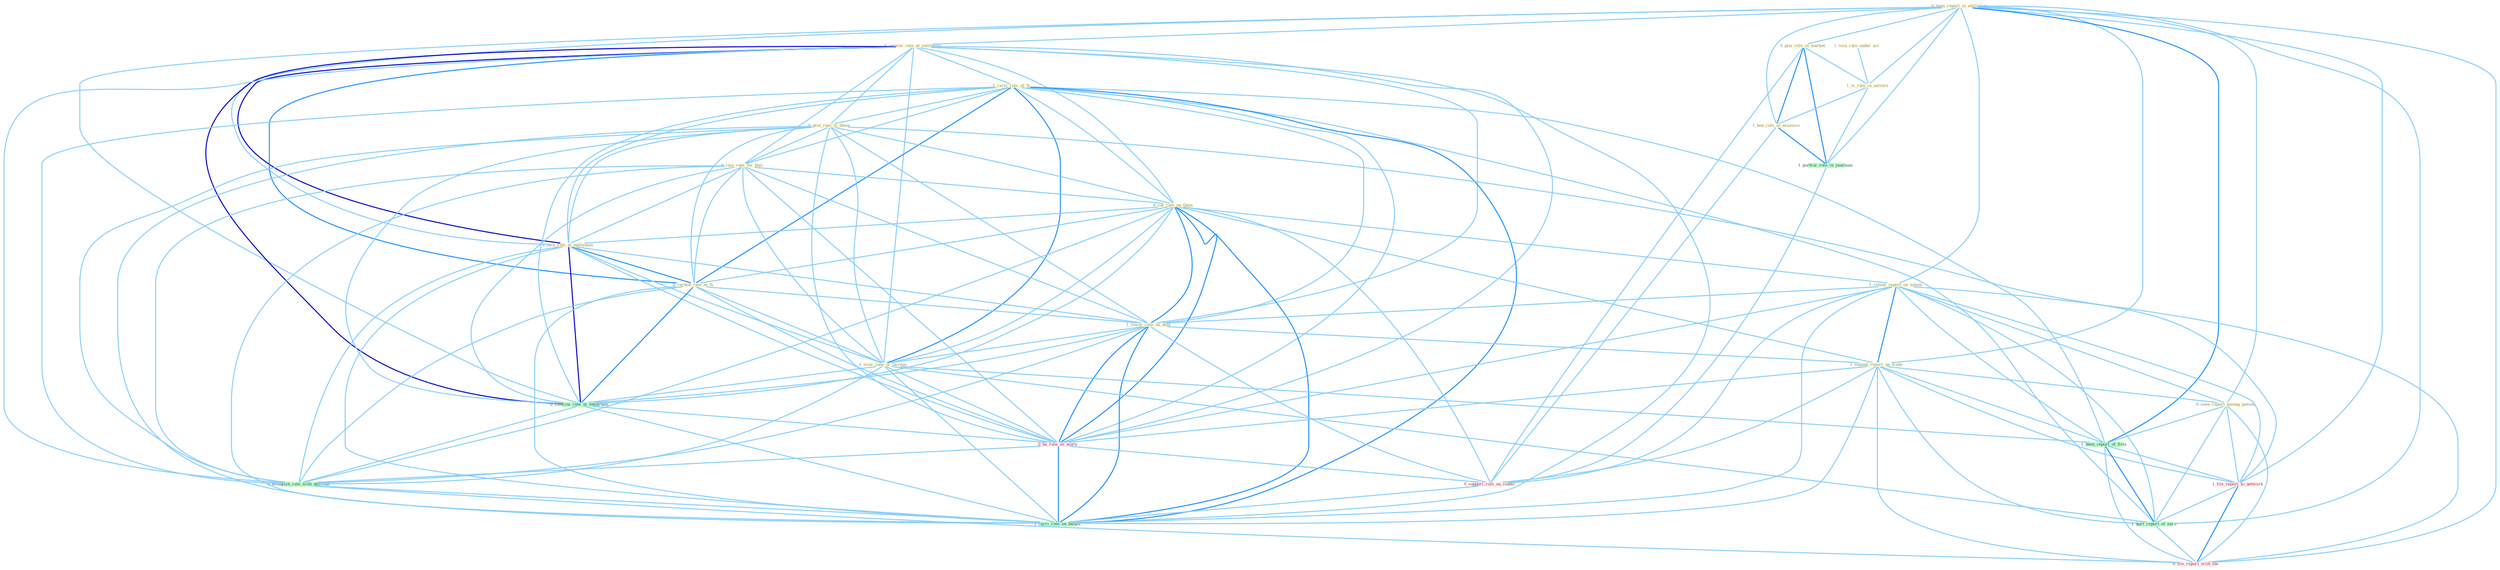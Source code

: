 Graph G{ 
    node
    [shape=polygon,style=filled,width=.5,height=.06,color="#BDFCC9",fixedsize=true,fontsize=4,
    fontcolor="#2f4f4f"];
    {node
    [color="#ffffe0", fontcolor="#8b7d6b"] "0_been_report_in_entitynam " "0_plai_role_in_market " "0_improv_rate_at_entitynam " "1_carri_rate_of_% " "0_give_rate_to_those " "0_rais_rate_for_busi " "0_cut_rate_on_them " "1_issu_rule_under_act " "1_is_rule_in_univers " "1_ban_role_in_assassin " "1_turn_rate_at_entitynam " "1_releas_report_on_extent " "0_reckon_rate_at_% " "1_lower_rate_on_debt " "1_expand_report_on_trade " "0_seen_report_among_patient " "1_slow_rate_of_increas "}
{node [color="#fff0f5", fontcolor="#b22222"] "1_file_report_to_network " "0_ha_rate_on_morn " "0_support_role_on_condit " "0_file_report_with_the "}
edge [color="#B0E2FF"];

	"0_been_report_in_entitynam " -- "0_plai_role_in_market " [w="1", color="#87cefa" ];
	"0_been_report_in_entitynam " -- "0_improv_rate_at_entitynam " [w="1", color="#87cefa" ];
	"0_been_report_in_entitynam " -- "1_is_rule_in_univers " [w="1", color="#87cefa" ];
	"0_been_report_in_entitynam " -- "1_ban_role_in_assassin " [w="1", color="#87cefa" ];
	"0_been_report_in_entitynam " -- "1_turn_rate_at_entitynam " [w="1", color="#87cefa" ];
	"0_been_report_in_entitynam " -- "1_releas_report_on_extent " [w="1", color="#87cefa" ];
	"0_been_report_in_entitynam " -- "1_expand_report_on_trade " [w="1", color="#87cefa" ];
	"0_been_report_in_entitynam " -- "0_seen_report_among_patient " [w="1", color="#87cefa" ];
	"0_been_report_in_entitynam " -- "0_confirm_rate_at_entitynam " [w="1", color="#87cefa" ];
	"0_been_report_in_entitynam " -- "1_been_report_of_firm " [w="2", color="#1e90ff" , len=0.8];
	"0_been_report_in_entitynam " -- "1_file_report_to_network " [w="1", color="#87cefa" ];
	"0_been_report_in_entitynam " -- "1_portrai_role_in_yearnum " [w="1", color="#87cefa" ];
	"0_been_report_in_entitynam " -- "1_hurt_report_of_earn " [w="1", color="#87cefa" ];
	"0_been_report_in_entitynam " -- "0_file_report_with_the " [w="1", color="#87cefa" ];
	"0_plai_role_in_market " -- "1_is_rule_in_univers " [w="1", color="#87cefa" ];
	"0_plai_role_in_market " -- "1_ban_role_in_assassin " [w="2", color="#1e90ff" , len=0.8];
	"0_plai_role_in_market " -- "1_portrai_role_in_yearnum " [w="2", color="#1e90ff" , len=0.8];
	"0_plai_role_in_market " -- "0_support_role_on_condit " [w="1", color="#87cefa" ];
	"0_improv_rate_at_entitynam " -- "1_carri_rate_of_% " [w="1", color="#87cefa" ];
	"0_improv_rate_at_entitynam " -- "0_give_rate_to_those " [w="1", color="#87cefa" ];
	"0_improv_rate_at_entitynam " -- "0_rais_rate_for_busi " [w="1", color="#87cefa" ];
	"0_improv_rate_at_entitynam " -- "0_cut_rate_on_them " [w="1", color="#87cefa" ];
	"0_improv_rate_at_entitynam " -- "1_turn_rate_at_entitynam " [w="3", color="#0000cd" , len=0.6];
	"0_improv_rate_at_entitynam " -- "0_reckon_rate_at_% " [w="2", color="#1e90ff" , len=0.8];
	"0_improv_rate_at_entitynam " -- "1_lower_rate_on_debt " [w="1", color="#87cefa" ];
	"0_improv_rate_at_entitynam " -- "1_slow_rate_of_increas " [w="1", color="#87cefa" ];
	"0_improv_rate_at_entitynam " -- "0_confirm_rate_at_entitynam " [w="3", color="#0000cd" , len=0.6];
	"0_improv_rate_at_entitynam " -- "0_ha_rate_on_morn " [w="1", color="#87cefa" ];
	"0_improv_rate_at_entitynam " -- "0_establish_rate_with_descend " [w="1", color="#87cefa" ];
	"0_improv_rate_at_entitynam " -- "1_carri_rate_on_balanc " [w="1", color="#87cefa" ];
	"1_carri_rate_of_% " -- "0_give_rate_to_those " [w="1", color="#87cefa" ];
	"1_carri_rate_of_% " -- "0_rais_rate_for_busi " [w="1", color="#87cefa" ];
	"1_carri_rate_of_% " -- "0_cut_rate_on_them " [w="1", color="#87cefa" ];
	"1_carri_rate_of_% " -- "1_turn_rate_at_entitynam " [w="1", color="#87cefa" ];
	"1_carri_rate_of_% " -- "0_reckon_rate_at_% " [w="2", color="#1e90ff" , len=0.8];
	"1_carri_rate_of_% " -- "1_lower_rate_on_debt " [w="1", color="#87cefa" ];
	"1_carri_rate_of_% " -- "1_slow_rate_of_increas " [w="2", color="#1e90ff" , len=0.8];
	"1_carri_rate_of_% " -- "0_confirm_rate_at_entitynam " [w="1", color="#87cefa" ];
	"1_carri_rate_of_% " -- "1_been_report_of_firm " [w="1", color="#87cefa" ];
	"1_carri_rate_of_% " -- "0_ha_rate_on_morn " [w="1", color="#87cefa" ];
	"1_carri_rate_of_% " -- "1_hurt_report_of_earn " [w="1", color="#87cefa" ];
	"1_carri_rate_of_% " -- "0_establish_rate_with_descend " [w="1", color="#87cefa" ];
	"1_carri_rate_of_% " -- "1_carri_rate_on_balanc " [w="2", color="#1e90ff" , len=0.8];
	"0_give_rate_to_those " -- "0_rais_rate_for_busi " [w="1", color="#87cefa" ];
	"0_give_rate_to_those " -- "0_cut_rate_on_them " [w="1", color="#87cefa" ];
	"0_give_rate_to_those " -- "1_turn_rate_at_entitynam " [w="1", color="#87cefa" ];
	"0_give_rate_to_those " -- "0_reckon_rate_at_% " [w="1", color="#87cefa" ];
	"0_give_rate_to_those " -- "1_lower_rate_on_debt " [w="1", color="#87cefa" ];
	"0_give_rate_to_those " -- "1_slow_rate_of_increas " [w="1", color="#87cefa" ];
	"0_give_rate_to_those " -- "0_confirm_rate_at_entitynam " [w="1", color="#87cefa" ];
	"0_give_rate_to_those " -- "1_file_report_to_network " [w="1", color="#87cefa" ];
	"0_give_rate_to_those " -- "0_ha_rate_on_morn " [w="1", color="#87cefa" ];
	"0_give_rate_to_those " -- "0_establish_rate_with_descend " [w="1", color="#87cefa" ];
	"0_give_rate_to_those " -- "1_carri_rate_on_balanc " [w="1", color="#87cefa" ];
	"0_rais_rate_for_busi " -- "0_cut_rate_on_them " [w="1", color="#87cefa" ];
	"0_rais_rate_for_busi " -- "1_turn_rate_at_entitynam " [w="1", color="#87cefa" ];
	"0_rais_rate_for_busi " -- "0_reckon_rate_at_% " [w="1", color="#87cefa" ];
	"0_rais_rate_for_busi " -- "1_lower_rate_on_debt " [w="1", color="#87cefa" ];
	"0_rais_rate_for_busi " -- "1_slow_rate_of_increas " [w="1", color="#87cefa" ];
	"0_rais_rate_for_busi " -- "0_confirm_rate_at_entitynam " [w="1", color="#87cefa" ];
	"0_rais_rate_for_busi " -- "0_ha_rate_on_morn " [w="1", color="#87cefa" ];
	"0_rais_rate_for_busi " -- "0_establish_rate_with_descend " [w="1", color="#87cefa" ];
	"0_rais_rate_for_busi " -- "1_carri_rate_on_balanc " [w="1", color="#87cefa" ];
	"0_cut_rate_on_them " -- "1_turn_rate_at_entitynam " [w="1", color="#87cefa" ];
	"0_cut_rate_on_them " -- "1_releas_report_on_extent " [w="1", color="#87cefa" ];
	"0_cut_rate_on_them " -- "0_reckon_rate_at_% " [w="1", color="#87cefa" ];
	"0_cut_rate_on_them " -- "1_lower_rate_on_debt " [w="2", color="#1e90ff" , len=0.8];
	"0_cut_rate_on_them " -- "1_expand_report_on_trade " [w="1", color="#87cefa" ];
	"0_cut_rate_on_them " -- "1_slow_rate_of_increas " [w="1", color="#87cefa" ];
	"0_cut_rate_on_them " -- "0_confirm_rate_at_entitynam " [w="1", color="#87cefa" ];
	"0_cut_rate_on_them " -- "0_ha_rate_on_morn " [w="2", color="#1e90ff" , len=0.8];
	"0_cut_rate_on_them " -- "0_support_role_on_condit " [w="1", color="#87cefa" ];
	"0_cut_rate_on_them " -- "0_establish_rate_with_descend " [w="1", color="#87cefa" ];
	"0_cut_rate_on_them " -- "1_carri_rate_on_balanc " [w="2", color="#1e90ff" , len=0.8];
	"1_issu_rule_under_act " -- "1_is_rule_in_univers " [w="1", color="#87cefa" ];
	"1_is_rule_in_univers " -- "1_ban_role_in_assassin " [w="1", color="#87cefa" ];
	"1_is_rule_in_univers " -- "1_portrai_role_in_yearnum " [w="1", color="#87cefa" ];
	"1_ban_role_in_assassin " -- "1_portrai_role_in_yearnum " [w="2", color="#1e90ff" , len=0.8];
	"1_ban_role_in_assassin " -- "0_support_role_on_condit " [w="1", color="#87cefa" ];
	"1_turn_rate_at_entitynam " -- "0_reckon_rate_at_% " [w="2", color="#1e90ff" , len=0.8];
	"1_turn_rate_at_entitynam " -- "1_lower_rate_on_debt " [w="1", color="#87cefa" ];
	"1_turn_rate_at_entitynam " -- "1_slow_rate_of_increas " [w="1", color="#87cefa" ];
	"1_turn_rate_at_entitynam " -- "0_confirm_rate_at_entitynam " [w="3", color="#0000cd" , len=0.6];
	"1_turn_rate_at_entitynam " -- "0_ha_rate_on_morn " [w="1", color="#87cefa" ];
	"1_turn_rate_at_entitynam " -- "0_establish_rate_with_descend " [w="1", color="#87cefa" ];
	"1_turn_rate_at_entitynam " -- "1_carri_rate_on_balanc " [w="1", color="#87cefa" ];
	"1_releas_report_on_extent " -- "1_lower_rate_on_debt " [w="1", color="#87cefa" ];
	"1_releas_report_on_extent " -- "1_expand_report_on_trade " [w="2", color="#1e90ff" , len=0.8];
	"1_releas_report_on_extent " -- "0_seen_report_among_patient " [w="1", color="#87cefa" ];
	"1_releas_report_on_extent " -- "1_been_report_of_firm " [w="1", color="#87cefa" ];
	"1_releas_report_on_extent " -- "1_file_report_to_network " [w="1", color="#87cefa" ];
	"1_releas_report_on_extent " -- "0_ha_rate_on_morn " [w="1", color="#87cefa" ];
	"1_releas_report_on_extent " -- "1_hurt_report_of_earn " [w="1", color="#87cefa" ];
	"1_releas_report_on_extent " -- "0_support_role_on_condit " [w="1", color="#87cefa" ];
	"1_releas_report_on_extent " -- "1_carri_rate_on_balanc " [w="1", color="#87cefa" ];
	"1_releas_report_on_extent " -- "0_file_report_with_the " [w="1", color="#87cefa" ];
	"0_reckon_rate_at_% " -- "1_lower_rate_on_debt " [w="1", color="#87cefa" ];
	"0_reckon_rate_at_% " -- "1_slow_rate_of_increas " [w="1", color="#87cefa" ];
	"0_reckon_rate_at_% " -- "0_confirm_rate_at_entitynam " [w="2", color="#1e90ff" , len=0.8];
	"0_reckon_rate_at_% " -- "0_ha_rate_on_morn " [w="1", color="#87cefa" ];
	"0_reckon_rate_at_% " -- "0_establish_rate_with_descend " [w="1", color="#87cefa" ];
	"0_reckon_rate_at_% " -- "1_carri_rate_on_balanc " [w="1", color="#87cefa" ];
	"1_lower_rate_on_debt " -- "1_expand_report_on_trade " [w="1", color="#87cefa" ];
	"1_lower_rate_on_debt " -- "1_slow_rate_of_increas " [w="1", color="#87cefa" ];
	"1_lower_rate_on_debt " -- "0_confirm_rate_at_entitynam " [w="1", color="#87cefa" ];
	"1_lower_rate_on_debt " -- "0_ha_rate_on_morn " [w="2", color="#1e90ff" , len=0.8];
	"1_lower_rate_on_debt " -- "0_support_role_on_condit " [w="1", color="#87cefa" ];
	"1_lower_rate_on_debt " -- "0_establish_rate_with_descend " [w="1", color="#87cefa" ];
	"1_lower_rate_on_debt " -- "1_carri_rate_on_balanc " [w="2", color="#1e90ff" , len=0.8];
	"1_expand_report_on_trade " -- "0_seen_report_among_patient " [w="1", color="#87cefa" ];
	"1_expand_report_on_trade " -- "1_been_report_of_firm " [w="1", color="#87cefa" ];
	"1_expand_report_on_trade " -- "1_file_report_to_network " [w="1", color="#87cefa" ];
	"1_expand_report_on_trade " -- "0_ha_rate_on_morn " [w="1", color="#87cefa" ];
	"1_expand_report_on_trade " -- "1_hurt_report_of_earn " [w="1", color="#87cefa" ];
	"1_expand_report_on_trade " -- "0_support_role_on_condit " [w="1", color="#87cefa" ];
	"1_expand_report_on_trade " -- "1_carri_rate_on_balanc " [w="1", color="#87cefa" ];
	"1_expand_report_on_trade " -- "0_file_report_with_the " [w="1", color="#87cefa" ];
	"0_seen_report_among_patient " -- "1_been_report_of_firm " [w="1", color="#87cefa" ];
	"0_seen_report_among_patient " -- "1_file_report_to_network " [w="1", color="#87cefa" ];
	"0_seen_report_among_patient " -- "1_hurt_report_of_earn " [w="1", color="#87cefa" ];
	"0_seen_report_among_patient " -- "0_file_report_with_the " [w="1", color="#87cefa" ];
	"1_slow_rate_of_increas " -- "0_confirm_rate_at_entitynam " [w="1", color="#87cefa" ];
	"1_slow_rate_of_increas " -- "1_been_report_of_firm " [w="1", color="#87cefa" ];
	"1_slow_rate_of_increas " -- "0_ha_rate_on_morn " [w="1", color="#87cefa" ];
	"1_slow_rate_of_increas " -- "1_hurt_report_of_earn " [w="1", color="#87cefa" ];
	"1_slow_rate_of_increas " -- "0_establish_rate_with_descend " [w="1", color="#87cefa" ];
	"1_slow_rate_of_increas " -- "1_carri_rate_on_balanc " [w="1", color="#87cefa" ];
	"0_confirm_rate_at_entitynam " -- "0_ha_rate_on_morn " [w="1", color="#87cefa" ];
	"0_confirm_rate_at_entitynam " -- "0_establish_rate_with_descend " [w="1", color="#87cefa" ];
	"0_confirm_rate_at_entitynam " -- "1_carri_rate_on_balanc " [w="1", color="#87cefa" ];
	"1_been_report_of_firm " -- "1_file_report_to_network " [w="1", color="#87cefa" ];
	"1_been_report_of_firm " -- "1_hurt_report_of_earn " [w="2", color="#1e90ff" , len=0.8];
	"1_been_report_of_firm " -- "0_file_report_with_the " [w="1", color="#87cefa" ];
	"1_file_report_to_network " -- "1_hurt_report_of_earn " [w="1", color="#87cefa" ];
	"1_file_report_to_network " -- "0_file_report_with_the " [w="2", color="#1e90ff" , len=0.8];
	"1_portrai_role_in_yearnum " -- "0_support_role_on_condit " [w="1", color="#87cefa" ];
	"0_ha_rate_on_morn " -- "0_support_role_on_condit " [w="1", color="#87cefa" ];
	"0_ha_rate_on_morn " -- "0_establish_rate_with_descend " [w="1", color="#87cefa" ];
	"0_ha_rate_on_morn " -- "1_carri_rate_on_balanc " [w="2", color="#1e90ff" , len=0.8];
	"1_hurt_report_of_earn " -- "0_file_report_with_the " [w="1", color="#87cefa" ];
	"0_support_role_on_condit " -- "1_carri_rate_on_balanc " [w="1", color="#87cefa" ];
	"0_establish_rate_with_descend " -- "1_carri_rate_on_balanc " [w="1", color="#87cefa" ];
	"0_establish_rate_with_descend " -- "0_file_report_with_the " [w="1", color="#87cefa" ];
}